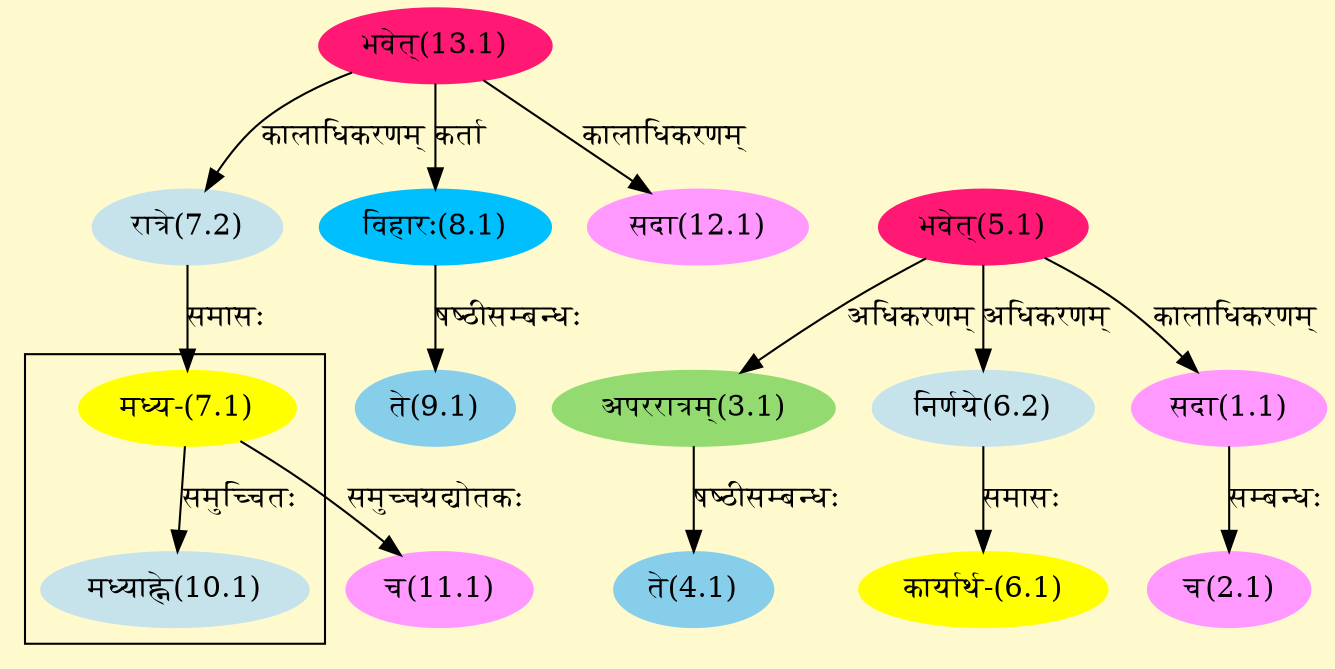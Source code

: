 digraph G{
rankdir=BT;
 compound=true;
 bgcolor="lemonchiffon1";

subgraph cluster_1{
Node10_1 [style=filled, color="#C6E2EB" label = "मध्याह्ने(10.1)"]
Node7_1 [style=filled, color="#FFFF00" label = "मध्य-(7.1)"]

}
Node1_1 [style=filled, color="#FF99FF" label = "सदा(1.1)"]
Node5_1 [style=filled, color="#FF1975" label = "भवेत्(5.1)"]
Node2_1 [style=filled, color="#FF99FF" label = "च(2.1)"]
Node3_1 [style=filled, color="#93DB70" label = "अपररात्रम्(3.1)"]
Node4_1 [style=filled, color="#87CEEB" label = "ते(4.1)"]
Node [style=filled, color="" label = "()"]
Node6_1 [style=filled, color="#FFFF00" label = "कार्यार्थ-(6.1)"]
Node6_2 [style=filled, color="#C6E2EB" label = "निर्णये(6.2)"]
Node7_1 [style=filled, color="#FFFF00" label = "मध्य-(7.1)"]
Node7_2 [style=filled, color="#C6E2EB" label = "रात्रे(7.2)"]
Node13_1 [style=filled, color="#FF1975" label = "भवेत्(13.1)"]
Node8_1 [style=filled, color="#00BFFF" label = "विहारः(8.1)"]
Node9_1 [style=filled, color="#87CEEB" label = "ते(9.1)"]
Node11_1 [style=filled, color="#FF99FF" label = "च(11.1)"]
Node12_1 [style=filled, color="#FF99FF" label = "सदा(12.1)"]
/* Start of Relations section */

Node1_1 -> Node5_1 [  label="कालाधिकरणम्"  dir="back" ]
Node2_1 -> Node1_1 [  label="सम्बन्धः"  dir="back" ]
Node3_1 -> Node5_1 [  label="अधिकरणम्"  dir="back" ]
Node4_1 -> Node3_1 [  label="षष्ठीसम्बन्धः"  dir="back" ]
Node6_1 -> Node6_2 [  label="समासः"  dir="back" ]
Node6_2 -> Node5_1 [  label="अधिकरणम्"  dir="back" ]
Node7_1 -> Node7_2 [  label="समासः"  dir="back" ]
Node7_2 -> Node13_1 [  label="कालाधिकरणम्"  dir="back" ]
Node8_1 -> Node13_1 [  label="कर्ता"  dir="back" ]
Node9_1 -> Node8_1 [  label="षष्ठीसम्बन्धः"  dir="back" ]
Node10_1 -> Node7_1 [  label="समुच्चितः"  dir="back" ]
Node11_1 -> Node7_1 [  label="समुच्चयद्योतकः"  dir="back" ]
Node12_1 -> Node13_1 [  label="कालाधिकरणम्"  dir="back" ]
}
